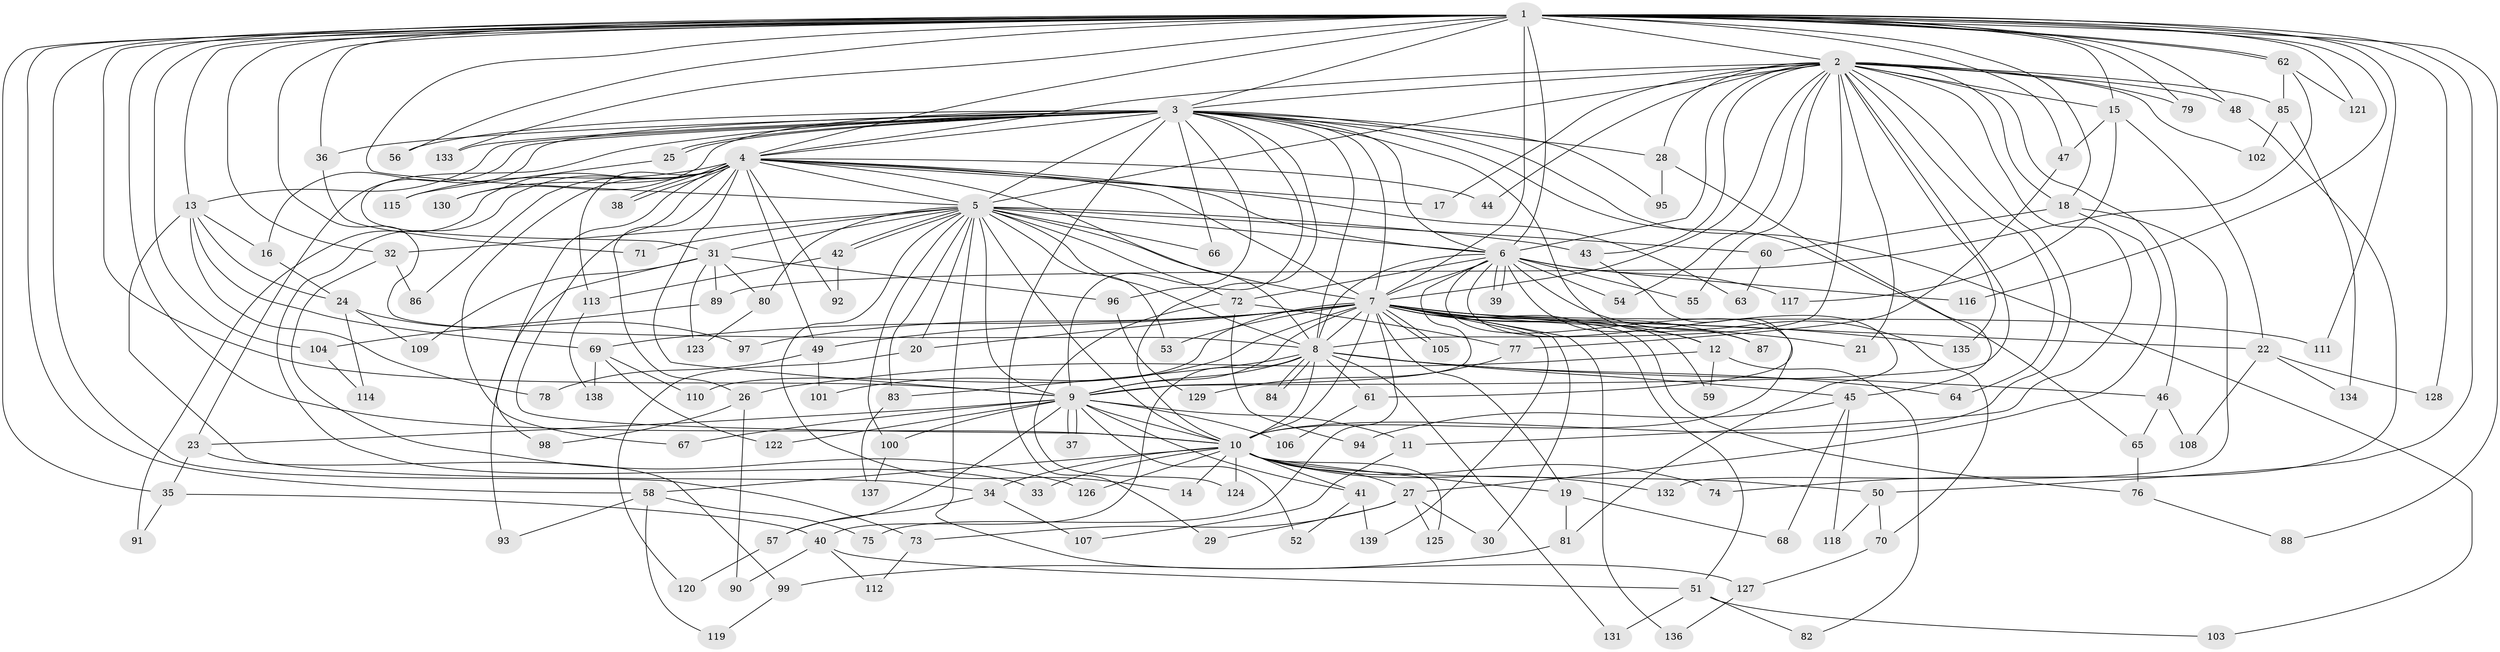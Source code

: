 // Generated by graph-tools (version 1.1) at 2025/43/03/09/25 04:43:08]
// undirected, 139 vertices, 303 edges
graph export_dot {
graph [start="1"]
  node [color=gray90,style=filled];
  1;
  2;
  3;
  4;
  5;
  6;
  7;
  8;
  9;
  10;
  11;
  12;
  13;
  14;
  15;
  16;
  17;
  18;
  19;
  20;
  21;
  22;
  23;
  24;
  25;
  26;
  27;
  28;
  29;
  30;
  31;
  32;
  33;
  34;
  35;
  36;
  37;
  38;
  39;
  40;
  41;
  42;
  43;
  44;
  45;
  46;
  47;
  48;
  49;
  50;
  51;
  52;
  53;
  54;
  55;
  56;
  57;
  58;
  59;
  60;
  61;
  62;
  63;
  64;
  65;
  66;
  67;
  68;
  69;
  70;
  71;
  72;
  73;
  74;
  75;
  76;
  77;
  78;
  79;
  80;
  81;
  82;
  83;
  84;
  85;
  86;
  87;
  88;
  89;
  90;
  91;
  92;
  93;
  94;
  95;
  96;
  97;
  98;
  99;
  100;
  101;
  102;
  103;
  104;
  105;
  106;
  107;
  108;
  109;
  110;
  111;
  112;
  113;
  114;
  115;
  116;
  117;
  118;
  119;
  120;
  121;
  122;
  123;
  124;
  125;
  126;
  127;
  128;
  129;
  130;
  131;
  132;
  133;
  134;
  135;
  136;
  137;
  138;
  139;
  1 -- 2;
  1 -- 3;
  1 -- 4;
  1 -- 5;
  1 -- 6;
  1 -- 7;
  1 -- 8;
  1 -- 9;
  1 -- 10;
  1 -- 13;
  1 -- 15;
  1 -- 18;
  1 -- 32;
  1 -- 35;
  1 -- 36;
  1 -- 47;
  1 -- 48;
  1 -- 50;
  1 -- 56;
  1 -- 58;
  1 -- 62;
  1 -- 62;
  1 -- 73;
  1 -- 79;
  1 -- 88;
  1 -- 104;
  1 -- 111;
  1 -- 116;
  1 -- 121;
  1 -- 128;
  1 -- 133;
  2 -- 3;
  2 -- 4;
  2 -- 5;
  2 -- 6;
  2 -- 7;
  2 -- 8;
  2 -- 9;
  2 -- 10;
  2 -- 11;
  2 -- 15;
  2 -- 17;
  2 -- 18;
  2 -- 21;
  2 -- 28;
  2 -- 43;
  2 -- 44;
  2 -- 46;
  2 -- 48;
  2 -- 54;
  2 -- 55;
  2 -- 64;
  2 -- 79;
  2 -- 85;
  2 -- 102;
  2 -- 135;
  3 -- 4;
  3 -- 5;
  3 -- 6;
  3 -- 7;
  3 -- 8;
  3 -- 9;
  3 -- 10;
  3 -- 13;
  3 -- 16;
  3 -- 23;
  3 -- 25;
  3 -- 25;
  3 -- 28;
  3 -- 29;
  3 -- 31;
  3 -- 36;
  3 -- 56;
  3 -- 65;
  3 -- 66;
  3 -- 87;
  3 -- 95;
  3 -- 96;
  3 -- 103;
  3 -- 130;
  3 -- 133;
  4 -- 5;
  4 -- 6;
  4 -- 7;
  4 -- 8;
  4 -- 9;
  4 -- 10;
  4 -- 17;
  4 -- 26;
  4 -- 33;
  4 -- 38;
  4 -- 38;
  4 -- 44;
  4 -- 49;
  4 -- 63;
  4 -- 67;
  4 -- 86;
  4 -- 91;
  4 -- 92;
  4 -- 98;
  4 -- 113;
  4 -- 115;
  4 -- 130;
  5 -- 6;
  5 -- 7;
  5 -- 8;
  5 -- 9;
  5 -- 10;
  5 -- 14;
  5 -- 20;
  5 -- 31;
  5 -- 32;
  5 -- 42;
  5 -- 42;
  5 -- 43;
  5 -- 53;
  5 -- 60;
  5 -- 66;
  5 -- 71;
  5 -- 72;
  5 -- 80;
  5 -- 83;
  5 -- 100;
  5 -- 127;
  6 -- 7;
  6 -- 8;
  6 -- 9;
  6 -- 10;
  6 -- 12;
  6 -- 39;
  6 -- 39;
  6 -- 54;
  6 -- 55;
  6 -- 70;
  6 -- 72;
  6 -- 81;
  6 -- 116;
  6 -- 117;
  7 -- 8;
  7 -- 9;
  7 -- 10;
  7 -- 12;
  7 -- 19;
  7 -- 20;
  7 -- 21;
  7 -- 22;
  7 -- 30;
  7 -- 49;
  7 -- 51;
  7 -- 53;
  7 -- 59;
  7 -- 69;
  7 -- 75;
  7 -- 76;
  7 -- 87;
  7 -- 97;
  7 -- 101;
  7 -- 105;
  7 -- 105;
  7 -- 110;
  7 -- 111;
  7 -- 135;
  7 -- 136;
  7 -- 139;
  8 -- 9;
  8 -- 10;
  8 -- 40;
  8 -- 45;
  8 -- 46;
  8 -- 61;
  8 -- 64;
  8 -- 83;
  8 -- 84;
  8 -- 84;
  8 -- 131;
  9 -- 10;
  9 -- 11;
  9 -- 23;
  9 -- 37;
  9 -- 37;
  9 -- 41;
  9 -- 52;
  9 -- 57;
  9 -- 67;
  9 -- 100;
  9 -- 106;
  9 -- 122;
  10 -- 14;
  10 -- 19;
  10 -- 27;
  10 -- 33;
  10 -- 34;
  10 -- 41;
  10 -- 50;
  10 -- 58;
  10 -- 74;
  10 -- 124;
  10 -- 125;
  10 -- 126;
  10 -- 132;
  11 -- 107;
  12 -- 26;
  12 -- 59;
  12 -- 82;
  13 -- 16;
  13 -- 24;
  13 -- 34;
  13 -- 69;
  13 -- 78;
  15 -- 22;
  15 -- 47;
  15 -- 117;
  16 -- 24;
  18 -- 27;
  18 -- 60;
  18 -- 132;
  19 -- 68;
  19 -- 81;
  20 -- 120;
  22 -- 108;
  22 -- 128;
  22 -- 134;
  23 -- 35;
  23 -- 99;
  24 -- 97;
  24 -- 109;
  24 -- 114;
  25 -- 115;
  26 -- 90;
  26 -- 98;
  27 -- 29;
  27 -- 30;
  27 -- 73;
  27 -- 125;
  28 -- 45;
  28 -- 95;
  31 -- 80;
  31 -- 89;
  31 -- 93;
  31 -- 96;
  31 -- 109;
  31 -- 123;
  32 -- 86;
  32 -- 126;
  34 -- 57;
  34 -- 107;
  35 -- 40;
  35 -- 91;
  36 -- 71;
  40 -- 51;
  40 -- 90;
  40 -- 112;
  41 -- 52;
  41 -- 139;
  42 -- 92;
  42 -- 113;
  43 -- 61;
  45 -- 68;
  45 -- 94;
  45 -- 118;
  46 -- 65;
  46 -- 108;
  47 -- 77;
  48 -- 74;
  49 -- 78;
  49 -- 101;
  50 -- 70;
  50 -- 118;
  51 -- 82;
  51 -- 103;
  51 -- 131;
  57 -- 120;
  58 -- 75;
  58 -- 93;
  58 -- 119;
  60 -- 63;
  61 -- 106;
  62 -- 85;
  62 -- 89;
  62 -- 121;
  65 -- 76;
  69 -- 110;
  69 -- 122;
  69 -- 138;
  70 -- 127;
  72 -- 77;
  72 -- 94;
  72 -- 124;
  73 -- 112;
  76 -- 88;
  77 -- 129;
  80 -- 123;
  81 -- 99;
  83 -- 137;
  85 -- 102;
  85 -- 134;
  89 -- 104;
  96 -- 129;
  99 -- 119;
  100 -- 137;
  104 -- 114;
  113 -- 138;
  127 -- 136;
}

